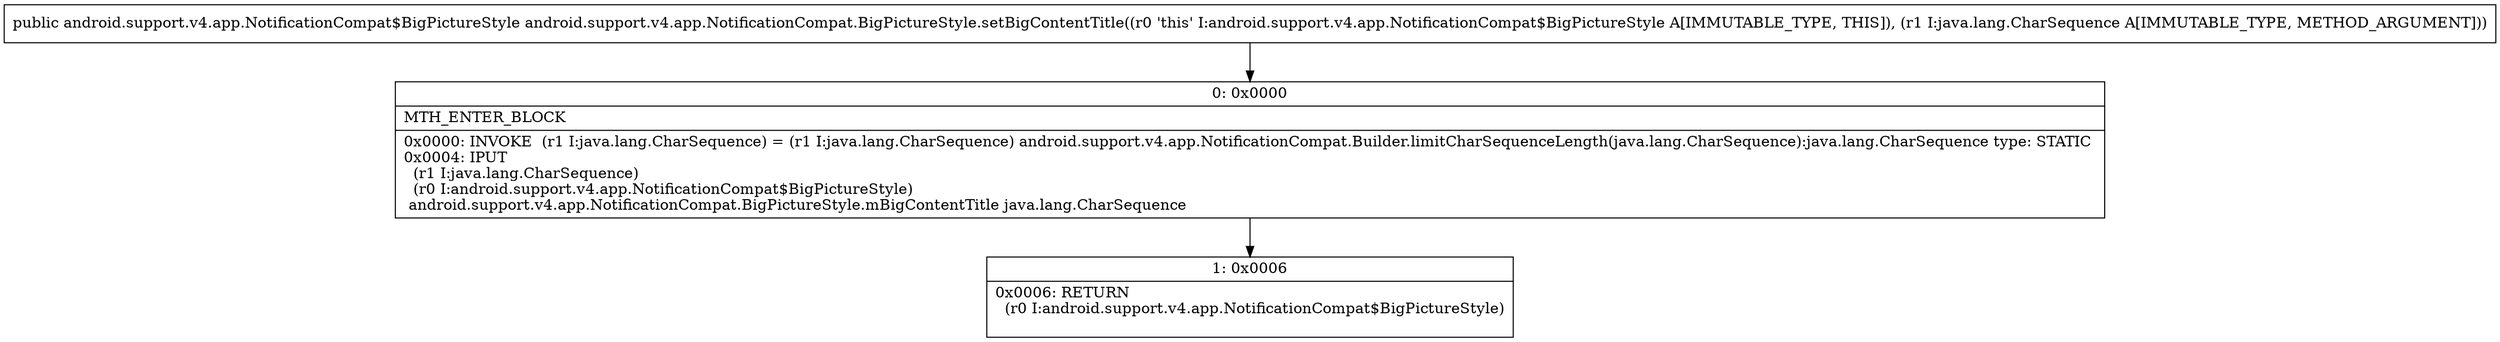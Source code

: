 digraph "CFG forandroid.support.v4.app.NotificationCompat.BigPictureStyle.setBigContentTitle(Ljava\/lang\/CharSequence;)Landroid\/support\/v4\/app\/NotificationCompat$BigPictureStyle;" {
Node_0 [shape=record,label="{0\:\ 0x0000|MTH_ENTER_BLOCK\l|0x0000: INVOKE  (r1 I:java.lang.CharSequence) = (r1 I:java.lang.CharSequence) android.support.v4.app.NotificationCompat.Builder.limitCharSequenceLength(java.lang.CharSequence):java.lang.CharSequence type: STATIC \l0x0004: IPUT  \l  (r1 I:java.lang.CharSequence)\l  (r0 I:android.support.v4.app.NotificationCompat$BigPictureStyle)\l android.support.v4.app.NotificationCompat.BigPictureStyle.mBigContentTitle java.lang.CharSequence \l}"];
Node_1 [shape=record,label="{1\:\ 0x0006|0x0006: RETURN  \l  (r0 I:android.support.v4.app.NotificationCompat$BigPictureStyle)\l \l}"];
MethodNode[shape=record,label="{public android.support.v4.app.NotificationCompat$BigPictureStyle android.support.v4.app.NotificationCompat.BigPictureStyle.setBigContentTitle((r0 'this' I:android.support.v4.app.NotificationCompat$BigPictureStyle A[IMMUTABLE_TYPE, THIS]), (r1 I:java.lang.CharSequence A[IMMUTABLE_TYPE, METHOD_ARGUMENT])) }"];
MethodNode -> Node_0;
Node_0 -> Node_1;
}

